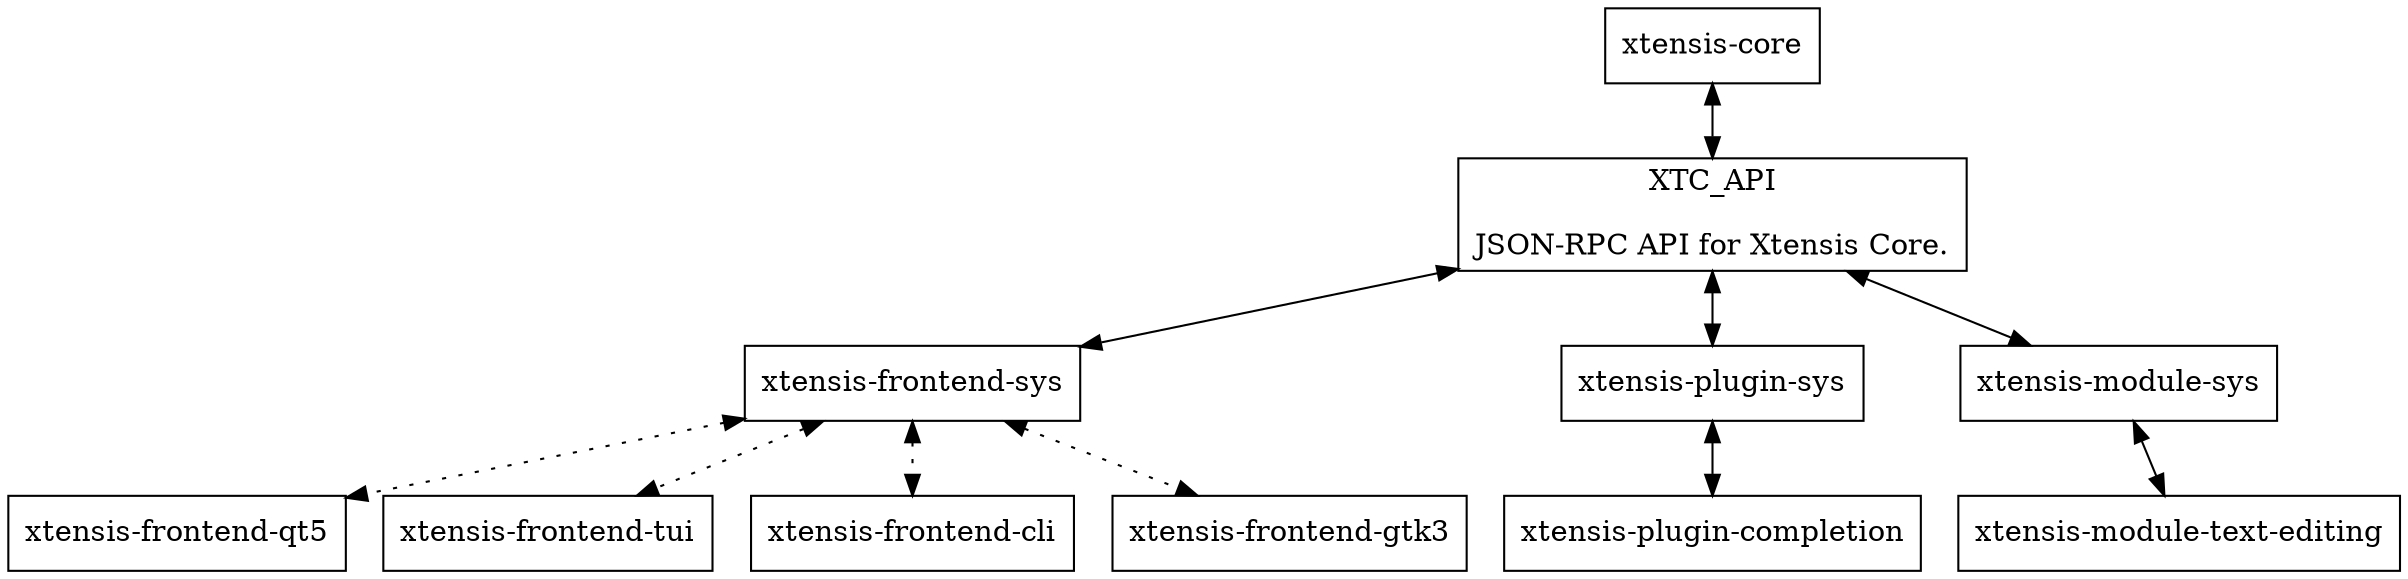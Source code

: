 digraph coresubsys {
    node[shape=box];

    xtc [label="xtensis-core"];
    xtcapi [label="XTC_API\n\nJSON-RPC API for Xtensis Core."]
    frontend [label="xtensis-frontend-sys"];
    qt_frontend [label="xtensis-frontend-qt5"];
    tui_frontend [label="xtensis-frontend-tui"];
    cli_frontend [label="xtensis-frontend-cli"]
    gtk_frontend [label="xtensis-frontend-gtk3"];
    plugins [label="xtensis-plugin-sys"];
    text_editing [label="xtensis-module-text-editing"];
    completion [label="xtensis-plugin-completion"];
    modules [label="xtensis-module-sys"]

    xtc->xtcapi [dir="both"];

    xtcapi->frontend [dir="both"];
    frontend->{qt_frontend, tui_frontend, gtk_frontend, cli_frontend} [dir="both", style=dotted];

    xtcapi->plugins [dir="both"];
    plugins->completion [dir="both"];

    xtcapi->modules [dir="both"];
    modules->text_editing [dir="both"];
}

